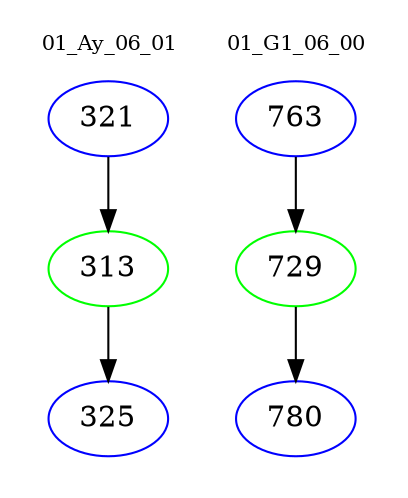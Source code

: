 digraph{
subgraph cluster_0 {
color = white
label = "01_Ay_06_01";
fontsize=10;
T0_321 [label="321", color="blue"]
T0_321 -> T0_313 [color="black"]
T0_313 [label="313", color="green"]
T0_313 -> T0_325 [color="black"]
T0_325 [label="325", color="blue"]
}
subgraph cluster_1 {
color = white
label = "01_G1_06_00";
fontsize=10;
T1_763 [label="763", color="blue"]
T1_763 -> T1_729 [color="black"]
T1_729 [label="729", color="green"]
T1_729 -> T1_780 [color="black"]
T1_780 [label="780", color="blue"]
}
}
